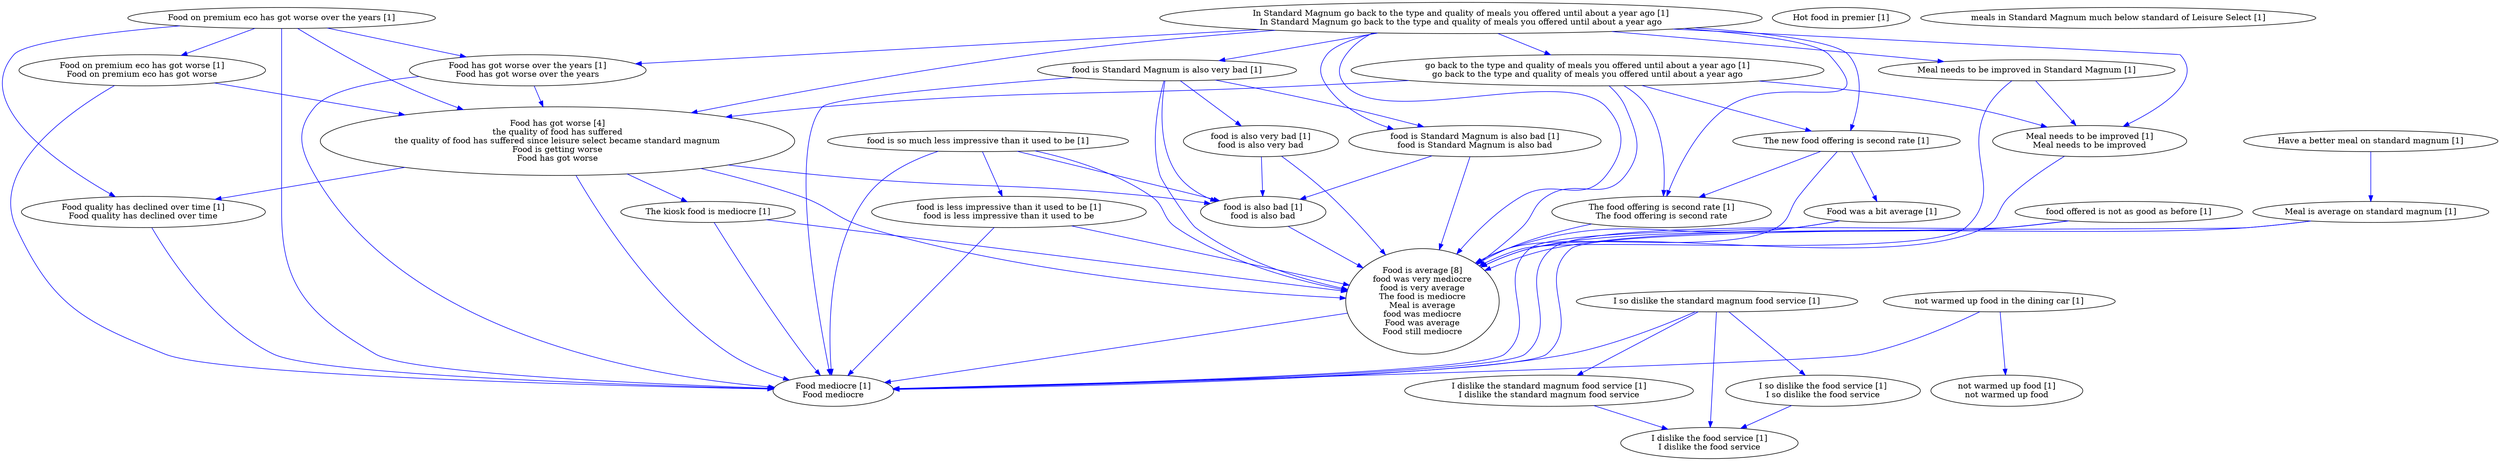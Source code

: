digraph collapsedGraph {
"Food has got worse [4]\nthe quality of food has suffered\nthe quality of food has suffered since leisure select became standard magnum\nFood is getting worse\nFood has got worse""Food is average [8]\nfood was very mediocre\nfood is very average\nThe food is mediocre\nMeal is average\nfood was mediocre\nFood was average\nFood still mediocre""Food mediocre [1]\nFood mediocre""Food quality has declined over time [1]\nFood quality has declined over time""Food on premium eco has got worse over the years [1]""Food on premium eco has got worse [1]\nFood on premium eco has got worse""Food has got worse over the years [1]\nFood has got worse over the years""Food was a bit average [1]""Have a better meal on standard magnum [1]""Hot food in premier [1]""I so dislike the standard magnum food service [1]""I dislike the standard magnum food service [1]\nI dislike the standard magnum food service""I dislike the food service [1]\nI dislike the food service""I so dislike the food service [1]\nI so dislike the food service""In Standard Magnum go back to the type and quality of meals you offered until about a year ago [1]\nIn Standard Magnum go back to the type and quality of meals you offered until about a year ago""go back to the type and quality of meals you offered until about a year ago [1]\ngo back to the type and quality of meals you offered until about a year ago""Meal is average on standard magnum [1]""Meal needs to be improved in Standard Magnum [1]""Meal needs to be improved [1]\nMeal needs to be improved""The kiosk food is mediocre [1]""The new food offering is second rate [1]""The food offering is second rate [1]\nThe food offering is second rate""food is Standard Magnum is also very bad [1]""food is Standard Magnum is also bad [1]\nfood is Standard Magnum is also bad""food is also bad [1]\nfood is also bad""food is also very bad [1]\nfood is also very bad""food is so much less impressive than it used to be [1]""food is less impressive than it used to be [1]\nfood is less impressive than it used to be""food offered is not as good as before [1]""meals in Standard Magnum much below standard of Leisure Select [1]""not warmed up food in the dining car [1]""not warmed up food [1]\nnot warmed up food""Food quality has declined over time [1]\nFood quality has declined over time" -> "Food mediocre [1]\nFood mediocre" [color=blue]
"Food has got worse [4]\nthe quality of food has suffered\nthe quality of food has suffered since leisure select became standard magnum\nFood is getting worse\nFood has got worse" -> "Food quality has declined over time [1]\nFood quality has declined over time" [color=blue]
"Food on premium eco has got worse over the years [1]" -> "Food on premium eco has got worse [1]\nFood on premium eco has got worse" [color=blue]
"Food on premium eco has got worse over the years [1]" -> "Food has got worse over the years [1]\nFood has got worse over the years" [color=blue]
"Food on premium eco has got worse over the years [1]" -> "Food mediocre [1]\nFood mediocre" [color=blue]
"Food on premium eco has got worse over the years [1]" -> "Food quality has declined over time [1]\nFood quality has declined over time" [color=blue]
"Food on premium eco has got worse over the years [1]" -> "Food has got worse [4]\nthe quality of food has suffered\nthe quality of food has suffered since leisure select became standard magnum\nFood is getting worse\nFood has got worse" [color=blue]
"Food on premium eco has got worse [1]\nFood on premium eco has got worse" -> "Food mediocre [1]\nFood mediocre" [color=blue]
"Food has got worse over the years [1]\nFood has got worse over the years" -> "Food mediocre [1]\nFood mediocre" [color=blue]
"Food was a bit average [1]" -> "Food is average [8]\nfood was very mediocre\nfood is very average\nThe food is mediocre\nMeal is average\nfood was mediocre\nFood was average\nFood still mediocre" [color=blue]
"Food was a bit average [1]" -> "Food mediocre [1]\nFood mediocre" [color=blue]
"I so dislike the standard magnum food service [1]" -> "I dislike the standard magnum food service [1]\nI dislike the standard magnum food service" [color=blue]
"I dislike the standard magnum food service [1]\nI dislike the standard magnum food service" -> "I dislike the food service [1]\nI dislike the food service" [color=blue]
"I so dislike the standard magnum food service [1]" -> "I so dislike the food service [1]\nI so dislike the food service" [color=blue]
"I so dislike the food service [1]\nI so dislike the food service" -> "I dislike the food service [1]\nI dislike the food service" [color=blue]
"I so dislike the standard magnum food service [1]" -> "I dislike the food service [1]\nI dislike the food service" [color=blue]
"I so dislike the standard magnum food service [1]" -> "Food mediocre [1]\nFood mediocre" [color=blue]
"In Standard Magnum go back to the type and quality of meals you offered until about a year ago [1]\nIn Standard Magnum go back to the type and quality of meals you offered until about a year ago" -> "go back to the type and quality of meals you offered until about a year ago [1]\ngo back to the type and quality of meals you offered until about a year ago" [color=blue]
"In Standard Magnum go back to the type and quality of meals you offered until about a year ago [1]\nIn Standard Magnum go back to the type and quality of meals you offered until about a year ago" -> "Food has got worse over the years [1]\nFood has got worse over the years" [color=blue]
"Have a better meal on standard magnum [1]" -> "Meal is average on standard magnum [1]" [color=blue]
"Meal is average on standard magnum [1]" -> "Food mediocre [1]\nFood mediocre" [color=blue]
"Meal is average on standard magnum [1]" -> "Food is average [8]\nfood was very mediocre\nfood is very average\nThe food is mediocre\nMeal is average\nfood was mediocre\nFood was average\nFood still mediocre" [color=blue]
"Food is average [8]\nfood was very mediocre\nfood is very average\nThe food is mediocre\nMeal is average\nfood was mediocre\nFood was average\nFood still mediocre" -> "Food mediocre [1]\nFood mediocre" [color=blue]
"Meal needs to be improved in Standard Magnum [1]" -> "Meal needs to be improved [1]\nMeal needs to be improved" [color=blue]
"In Standard Magnum go back to the type and quality of meals you offered until about a year ago [1]\nIn Standard Magnum go back to the type and quality of meals you offered until about a year ago" -> "Meal needs to be improved in Standard Magnum [1]" [color=blue]
"In Standard Magnum go back to the type and quality of meals you offered until about a year ago [1]\nIn Standard Magnum go back to the type and quality of meals you offered until about a year ago" -> "Meal needs to be improved [1]\nMeal needs to be improved" [color=blue]
"go back to the type and quality of meals you offered until about a year ago [1]\ngo back to the type and quality of meals you offered until about a year ago" -> "Meal needs to be improved [1]\nMeal needs to be improved" [color=blue]
"Meal needs to be improved in Standard Magnum [1]" -> "Food is average [8]\nfood was very mediocre\nfood is very average\nThe food is mediocre\nMeal is average\nfood was mediocre\nFood was average\nFood still mediocre" [color=blue]
"Meal needs to be improved [1]\nMeal needs to be improved" -> "Food is average [8]\nfood was very mediocre\nfood is very average\nThe food is mediocre\nMeal is average\nfood was mediocre\nFood was average\nFood still mediocre" [color=blue]
"In Standard Magnum go back to the type and quality of meals you offered until about a year ago [1]\nIn Standard Magnum go back to the type and quality of meals you offered until about a year ago" -> "Food is average [8]\nfood was very mediocre\nfood is very average\nThe food is mediocre\nMeal is average\nfood was mediocre\nFood was average\nFood still mediocre" [color=blue]
"go back to the type and quality of meals you offered until about a year ago [1]\ngo back to the type and quality of meals you offered until about a year ago" -> "Food is average [8]\nfood was very mediocre\nfood is very average\nThe food is mediocre\nMeal is average\nfood was mediocre\nFood was average\nFood still mediocre" [color=blue]
"The kiosk food is mediocre [1]" -> "Food mediocre [1]\nFood mediocre" [color=blue]
"The kiosk food is mediocre [1]" -> "Food is average [8]\nfood was very mediocre\nfood is very average\nThe food is mediocre\nMeal is average\nfood was mediocre\nFood was average\nFood still mediocre" [color=blue]
"The new food offering is second rate [1]" -> "The food offering is second rate [1]\nThe food offering is second rate" [color=blue]
"In Standard Magnum go back to the type and quality of meals you offered until about a year ago [1]\nIn Standard Magnum go back to the type and quality of meals you offered until about a year ago" -> "The new food offering is second rate [1]" [color=blue]
"In Standard Magnum go back to the type and quality of meals you offered until about a year ago [1]\nIn Standard Magnum go back to the type and quality of meals you offered until about a year ago" -> "The food offering is second rate [1]\nThe food offering is second rate" [color=blue]
"go back to the type and quality of meals you offered until about a year ago [1]\ngo back to the type and quality of meals you offered until about a year ago" -> "The new food offering is second rate [1]" [color=blue]
"go back to the type and quality of meals you offered until about a year ago [1]\ngo back to the type and quality of meals you offered until about a year ago" -> "The food offering is second rate [1]\nThe food offering is second rate" [color=blue]
"The new food offering is second rate [1]" -> "Food was a bit average [1]" [color=blue]
"The new food offering is second rate [1]" -> "Food is average [8]\nfood was very mediocre\nfood is very average\nThe food is mediocre\nMeal is average\nfood was mediocre\nFood was average\nFood still mediocre" [color=blue]
"The food offering is second rate [1]\nThe food offering is second rate" -> "Food is average [8]\nfood was very mediocre\nfood is very average\nThe food is mediocre\nMeal is average\nfood was mediocre\nFood was average\nFood still mediocre" [color=blue]
"food is Standard Magnum is also very bad [1]" -> "food is Standard Magnum is also bad [1]\nfood is Standard Magnum is also bad" [color=blue]
"food is Standard Magnum is also bad [1]\nfood is Standard Magnum is also bad" -> "food is also bad [1]\nfood is also bad" [color=blue]
"food is Standard Magnum is also very bad [1]" -> "food is also very bad [1]\nfood is also very bad" [color=blue]
"food is also very bad [1]\nfood is also very bad" -> "food is also bad [1]\nfood is also bad" [color=blue]
"food is Standard Magnum is also very bad [1]" -> "food is also bad [1]\nfood is also bad" [color=blue]
"Food has got worse [4]\nthe quality of food has suffered\nthe quality of food has suffered since leisure select became standard magnum\nFood is getting worse\nFood has got worse" -> "food is also bad [1]\nfood is also bad" [color=blue]
"In Standard Magnum go back to the type and quality of meals you offered until about a year ago [1]\nIn Standard Magnum go back to the type and quality of meals you offered until about a year ago" -> "food is Standard Magnum is also very bad [1]" [color=blue]
"In Standard Magnum go back to the type and quality of meals you offered until about a year ago [1]\nIn Standard Magnum go back to the type and quality of meals you offered until about a year ago" -> "food is Standard Magnum is also bad [1]\nfood is Standard Magnum is also bad" [color=blue]
"food is Standard Magnum is also very bad [1]" -> "Food mediocre [1]\nFood mediocre" [color=blue]
"food is Standard Magnum is also bad [1]\nfood is Standard Magnum is also bad" -> "Food is average [8]\nfood was very mediocre\nfood is very average\nThe food is mediocre\nMeal is average\nfood was mediocre\nFood was average\nFood still mediocre" [color=blue]
"food is also bad [1]\nfood is also bad" -> "Food is average [8]\nfood was very mediocre\nfood is very average\nThe food is mediocre\nMeal is average\nfood was mediocre\nFood was average\nFood still mediocre" [color=blue]
"food is also very bad [1]\nfood is also very bad" -> "Food is average [8]\nfood was very mediocre\nfood is very average\nThe food is mediocre\nMeal is average\nfood was mediocre\nFood was average\nFood still mediocre" [color=blue]
"food is so much less impressive than it used to be [1]" -> "food is less impressive than it used to be [1]\nfood is less impressive than it used to be" [color=blue]
"food is so much less impressive than it used to be [1]" -> "Food mediocre [1]\nFood mediocre" [color=blue]
"food is so much less impressive than it used to be [1]" -> "Food is average [8]\nfood was very mediocre\nfood is very average\nThe food is mediocre\nMeal is average\nfood was mediocre\nFood was average\nFood still mediocre" [color=blue]
"food is so much less impressive than it used to be [1]" -> "food is also bad [1]\nfood is also bad" [color=blue]
"food is less impressive than it used to be [1]\nfood is less impressive than it used to be" -> "Food mediocre [1]\nFood mediocre" [color=blue]
"food is Standard Magnum is also very bad [1]" -> "Food is average [8]\nfood was very mediocre\nfood is very average\nThe food is mediocre\nMeal is average\nfood was mediocre\nFood was average\nFood still mediocre" [color=blue]
"food offered is not as good as before [1]" -> "Food mediocre [1]\nFood mediocre" [color=blue]
"food offered is not as good as before [1]" -> "Food is average [8]\nfood was very mediocre\nfood is very average\nThe food is mediocre\nMeal is average\nfood was mediocre\nFood was average\nFood still mediocre" [color=blue]
"Food has got worse [4]\nthe quality of food has suffered\nthe quality of food has suffered since leisure select became standard magnum\nFood is getting worse\nFood has got worse" -> "Food is average [8]\nfood was very mediocre\nfood is very average\nThe food is mediocre\nMeal is average\nfood was mediocre\nFood was average\nFood still mediocre" [color=blue]
"food is less impressive than it used to be [1]\nfood is less impressive than it used to be" -> "Food is average [8]\nfood was very mediocre\nfood is very average\nThe food is mediocre\nMeal is average\nfood was mediocre\nFood was average\nFood still mediocre" [color=blue]
"not warmed up food in the dining car [1]" -> "not warmed up food [1]\nnot warmed up food" [color=blue]
"not warmed up food in the dining car [1]" -> "Food mediocre [1]\nFood mediocre" [color=blue]
"Food on premium eco has got worse [1]\nFood on premium eco has got worse" -> "Food has got worse [4]\nthe quality of food has suffered\nthe quality of food has suffered since leisure select became standard magnum\nFood is getting worse\nFood has got worse" [color=blue]
"Food has got worse over the years [1]\nFood has got worse over the years" -> "Food has got worse [4]\nthe quality of food has suffered\nthe quality of food has suffered since leisure select became standard magnum\nFood is getting worse\nFood has got worse" [color=blue]
"In Standard Magnum go back to the type and quality of meals you offered until about a year ago [1]\nIn Standard Magnum go back to the type and quality of meals you offered until about a year ago" -> "Food has got worse [4]\nthe quality of food has suffered\nthe quality of food has suffered since leisure select became standard magnum\nFood is getting worse\nFood has got worse" [color=blue]
"go back to the type and quality of meals you offered until about a year ago [1]\ngo back to the type and quality of meals you offered until about a year ago" -> "Food has got worse [4]\nthe quality of food has suffered\nthe quality of food has suffered since leisure select became standard magnum\nFood is getting worse\nFood has got worse" [color=blue]
"Food has got worse [4]\nthe quality of food has suffered\nthe quality of food has suffered since leisure select became standard magnum\nFood is getting worse\nFood has got worse" -> "Food mediocre [1]\nFood mediocre" [color=blue]
"Food has got worse [4]\nthe quality of food has suffered\nthe quality of food has suffered since leisure select became standard magnum\nFood is getting worse\nFood has got worse" -> "The kiosk food is mediocre [1]" [color=blue]
}